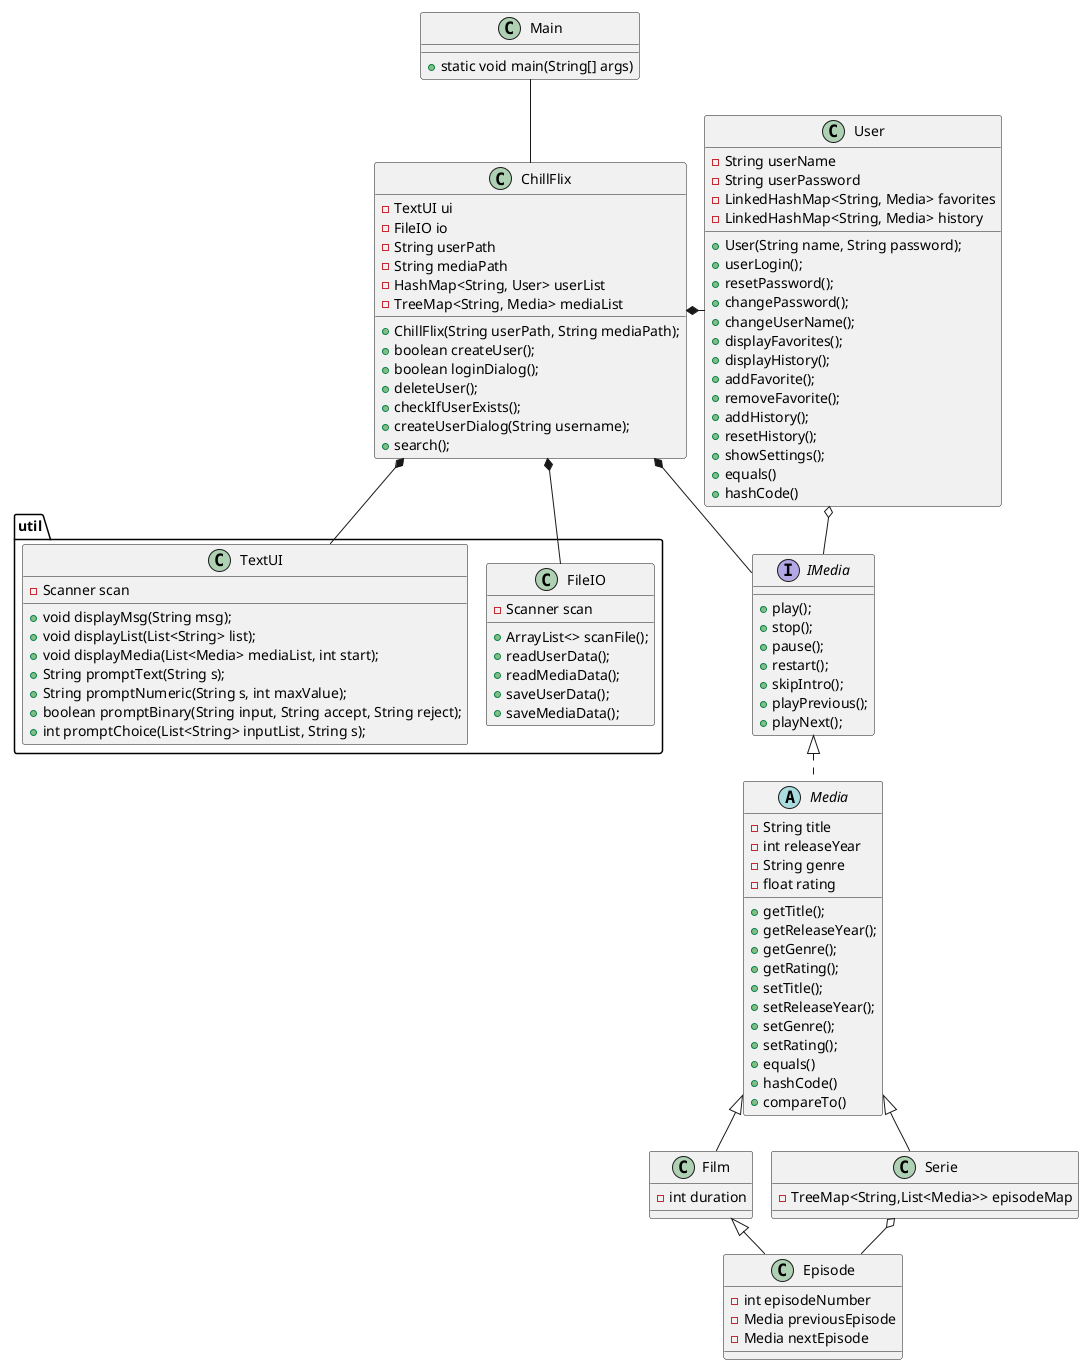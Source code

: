 @startuml
'https://plantuml.com/class-diagram
!pragma layout smetana

Class Main{
+static void main(String[] args)
}

Class ChillFlix{
-TextUI ui
-FileIO io
-String userPath
-String mediaPath
-HashMap<String, User> userList
-TreeMap<String, Media> mediaList
+ChillFlix(String userPath, String mediaPath);
+boolean createUser();
+boolean loginDialog();
+deleteUser();
+checkIfUserExists();
+createUserDialog(String username);
+search();
}


Class User{
-String userName
-String userPassword
-LinkedHashMap<String, Media> favorites
-LinkedHashMap<String, Media> history
+User(String name, String password);
+userLogin();
+resetPassword();
+changePassword();
+changeUserName();
+displayFavorites();
+displayHistory();
+addFavorite();
+removeFavorite();
+addHistory();
+resetHistory();
+showSettings();
+equals()
+hashCode()
}

Interface IMedia{
+play();
+stop();
+pause();
+restart();
+skipIntro();
+playPrevious();
+playNext();
}
abstract Class Media{
-String title
-int releaseYear
-String genre
-float rating
+getTitle();
+getReleaseYear();
+getGenre();
+getRating();
+setTitle();
+setReleaseYear();
+setGenre();
+setRating();
+equals()
+hashCode()
+compareTo()
}

Class Film {
-int duration
}

Class Serie{
-TreeMap<String,List<Media>> episodeMap
}


Class Episode{
-int episodeNumber
-Media previousEpisode
-Media nextEpisode
}
package util {
    Class FileIO{
    -Scanner scan
    +ArrayList<> scanFile();
    +readUserData();
    +readMediaData();
    +saveUserData();
    +saveMediaData();
    }

    Class TextUI{
    -Scanner scan
    +void displayMsg(String msg);
    +void displayList(List<String> list);
    +void displayMedia(List<Media> mediaList, int start);
    +String promptText(String s);
    +String promptNumeric(String s, int maxValue);
    +boolean promptBinary(String input, String accept, String reject);
    +int promptChoice(List<String> inputList, String s);
    }
}

Film <|-- Episode
Media <|-- Film
Media <|-- Serie
Serie o-- Episode
IMedia <|.. Media
ChillFlix *- User
ChillFlix *-- IMedia
ChillFlix *-- FileIO
ChillFlix *-- TextUI
Main -- ChillFlix
User o- IMedia

@enduml

implements ..|>
extends <|-- (is-a)
composition *-- (must-have)
Aggregation o-- (can-have)
Associering <--